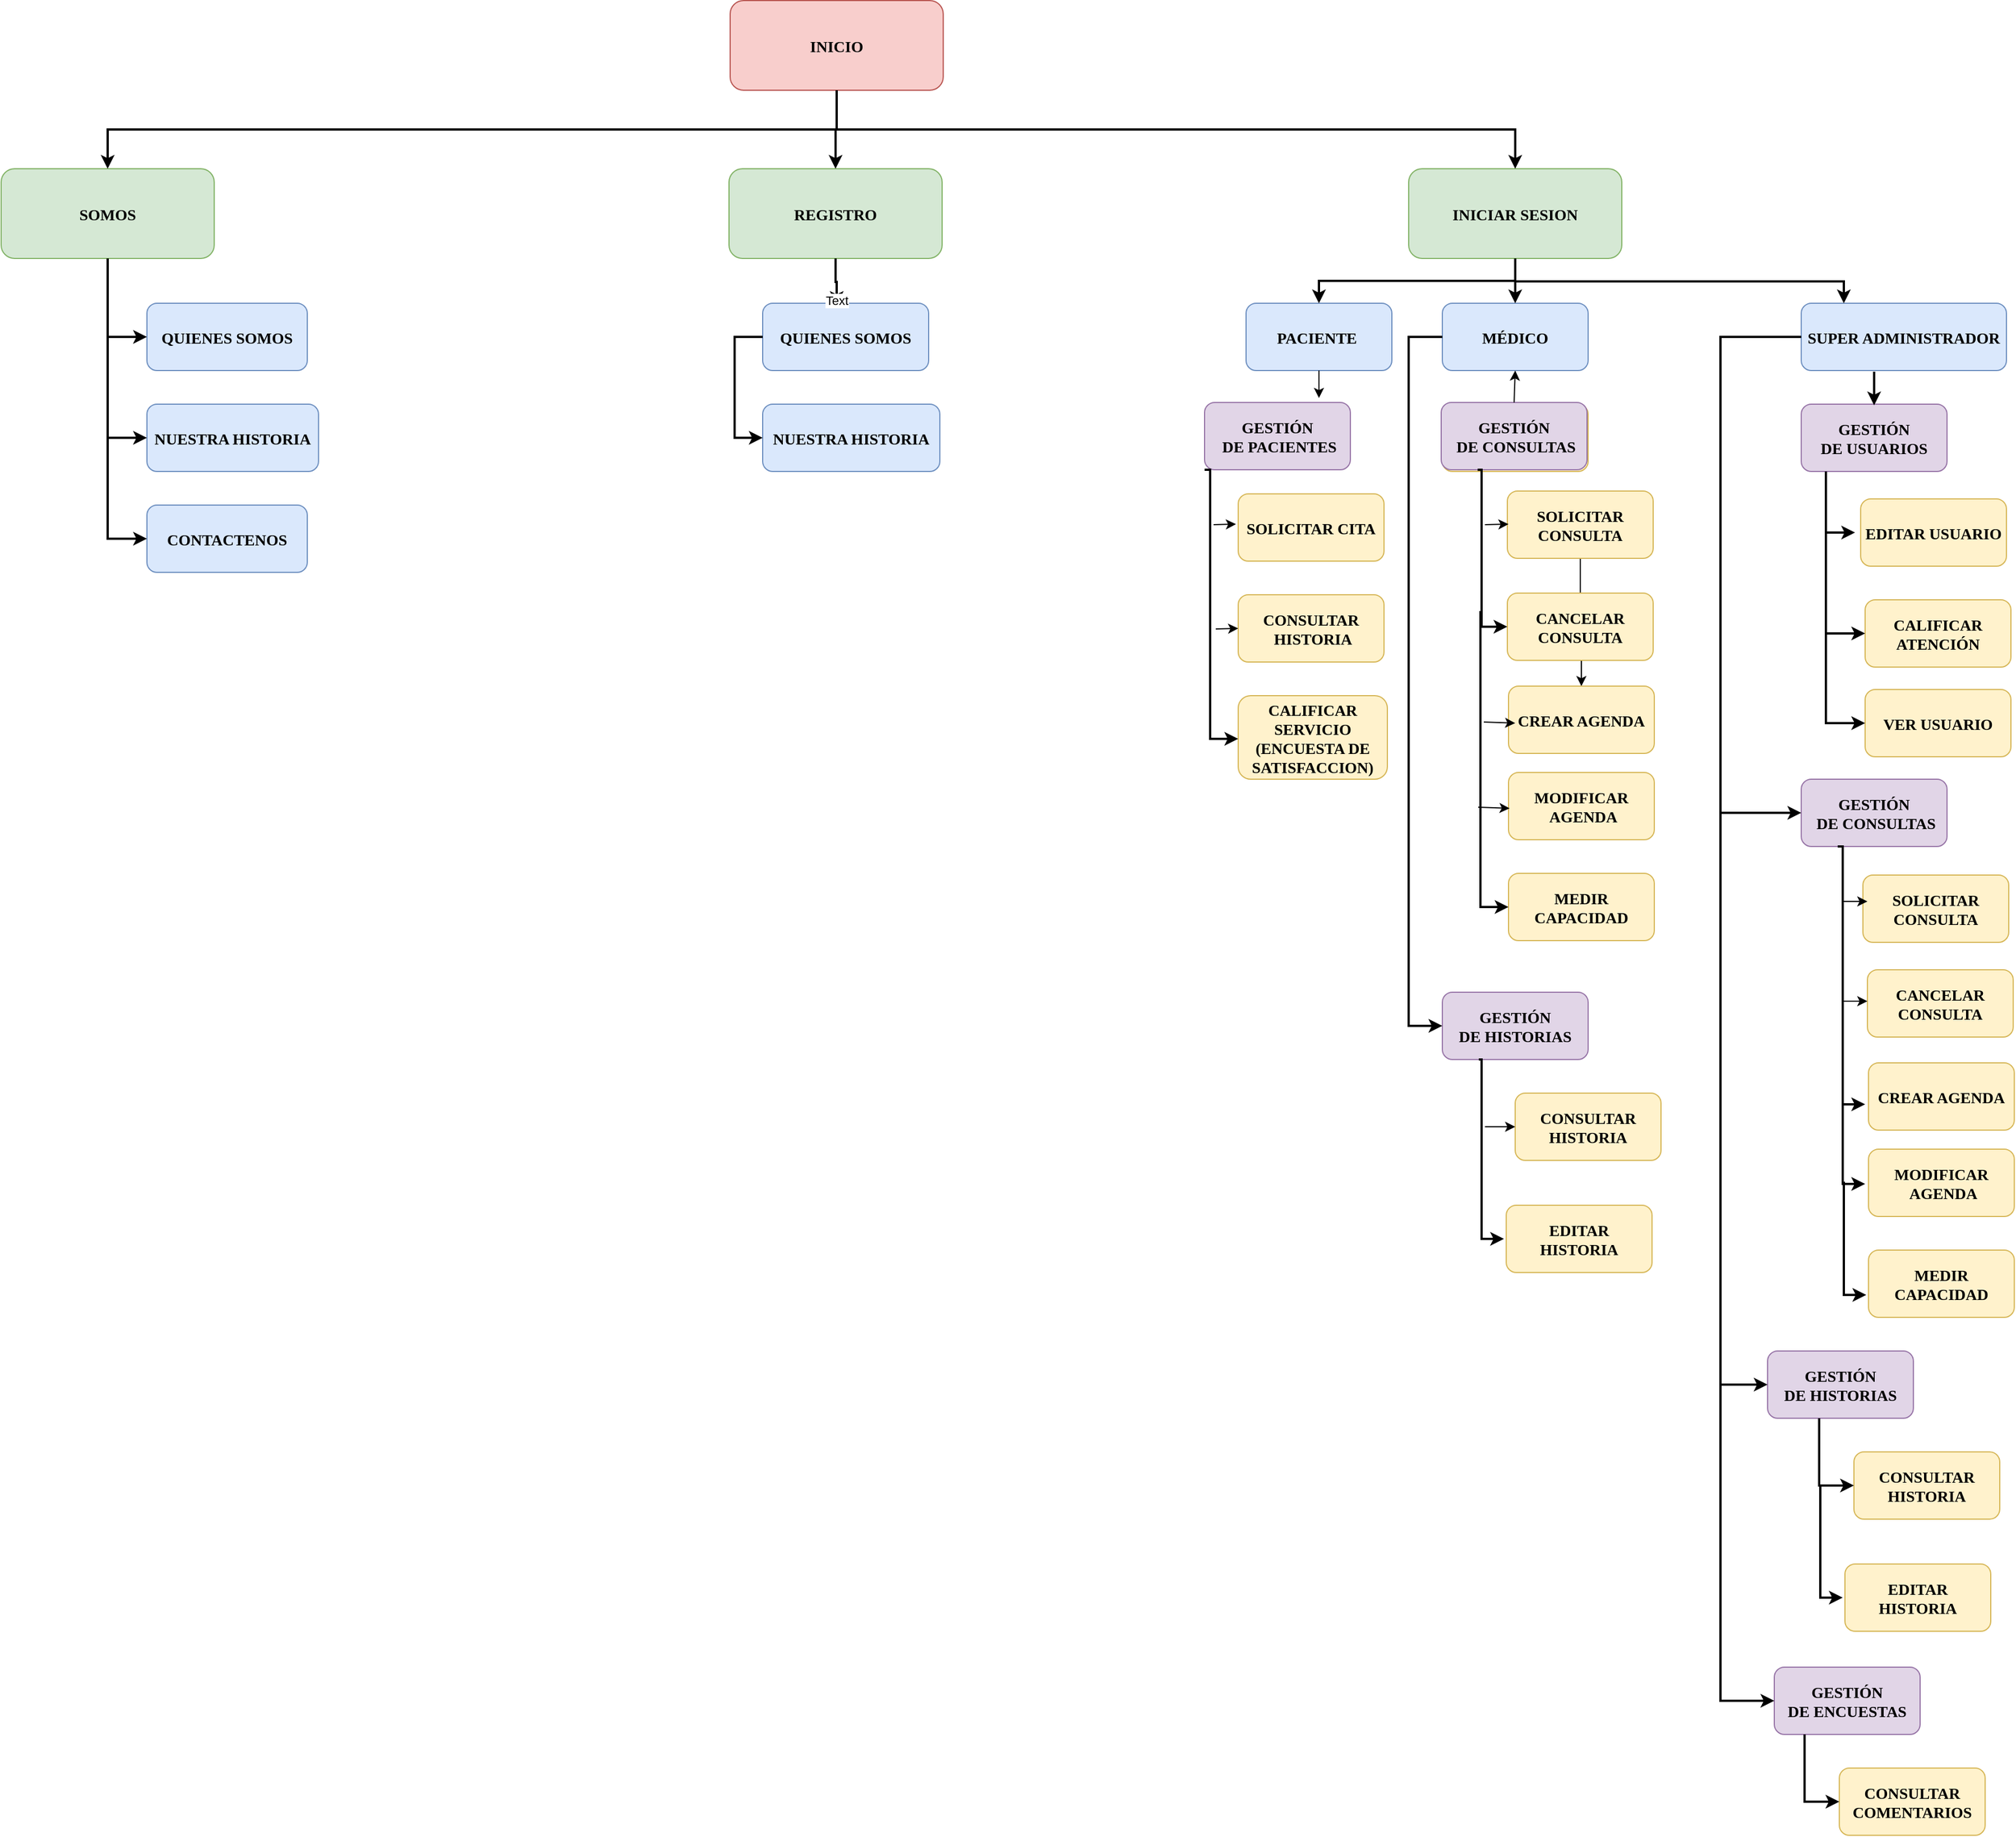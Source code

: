 <mxfile version="20.2.3" type="device"><diagram name="Page-1" id="2c0d36ab-eaac-3732-788b-9136903baeff"><mxGraphModel dx="3472" dy="2212" grid="1" gridSize="10" guides="1" tooltips="1" connect="1" arrows="1" fold="1" page="1" pageScale="1.5" pageWidth="1169" pageHeight="827" background="none" math="0" shadow="0"><root><mxCell id="0"/><mxCell id="1" parent="0"/><mxCell id="2" value="INICIO" style="rounded=1;fillColor=#f8cecc;strokeColor=#b85450;fontStyle=1;fontFamily=Tahoma;fontSize=14" parent="1" vertex="1"><mxGeometry x="757" y="185.5" width="190" height="80" as="geometry"/></mxCell><mxCell id="4" value="INICIAR SESION" style="rounded=1;fillColor=#d5e8d4;strokeColor=#82b366;fontStyle=1;fontFamily=Tahoma;fontSize=14" parent="1" vertex="1"><mxGeometry x="1362.0" y="335.5" width="190" height="80" as="geometry"/></mxCell><mxCell id="9" value="" style="edgeStyle=elbowEdgeStyle;elbow=vertical;strokeWidth=2;rounded=0" parent="1" source="2" target="4" edge="1"><mxGeometry x="337" y="215.5" width="100" height="100" as="geometry"><mxPoint x="337" y="315.5" as="sourcePoint"/><mxPoint x="437" y="215.5" as="targetPoint"/></mxGeometry></mxCell><mxCell id="12" value="REGISTRO" style="rounded=1;fillColor=#d5e8d4;strokeColor=#82b366;fontStyle=1;fontFamily=Tahoma;fontSize=14" parent="1" vertex="1"><mxGeometry x="756.0" y="335.5" width="190" height="80" as="geometry"/></mxCell><mxCell id="13" value="SOMOS" style="rounded=1;fillColor=#d5e8d4;strokeColor=#82b366;fontStyle=1;fontFamily=Tahoma;fontSize=14" parent="1" vertex="1"><mxGeometry x="107" y="335.5" width="190" height="80" as="geometry"/></mxCell><mxCell id="16" value="QUIENES SOMOS" style="rounded=1;fillColor=#dae8fc;strokeColor=#6c8ebf;fontStyle=1;fontFamily=Tahoma;fontSize=14" parent="1" vertex="1"><mxGeometry x="237" y="455.5" width="143" height="60" as="geometry"/></mxCell><mxCell id="17" value="NUESTRA HISTORIA" style="rounded=1;fillColor=#dae8fc;strokeColor=#6c8ebf;fontStyle=1;fontFamily=Tahoma;fontSize=14" parent="1" vertex="1"><mxGeometry x="237" y="545.5" width="153" height="60" as="geometry"/></mxCell><mxCell id="18" value="CONTACTENOS" style="rounded=1;fillColor=#dae8fc;strokeColor=#6c8ebf;fontStyle=1;fontFamily=Tahoma;fontSize=14" parent="1" vertex="1"><mxGeometry x="237" y="635.5" width="143" height="60" as="geometry"/></mxCell><mxCell id="29" value="QUIENES SOMOS" style="rounded=1;fillColor=#dae8fc;strokeColor=#6c8ebf;fontStyle=1;fontFamily=Tahoma;fontSize=14" parent="1" vertex="1"><mxGeometry x="786" y="455.5" width="148" height="60" as="geometry"/></mxCell><mxCell id="30" value="NUESTRA HISTORIA" style="rounded=1;fillColor=#dae8fc;strokeColor=#6c8ebf;fontStyle=1;fontFamily=Tahoma;fontSize=14" parent="1" vertex="1"><mxGeometry x="786" y="545.5" width="158" height="60" as="geometry"/></mxCell><mxCell id="44" value="PACIENTE " style="rounded=1;fillColor=#dae8fc;strokeColor=#6c8ebf;fontStyle=1;fontFamily=Tahoma;fontSize=14" parent="1" vertex="1"><mxGeometry x="1217" y="455.5" width="130" height="60" as="geometry"/></mxCell><mxCell id="45" value="SOLICITAR CITA" style="rounded=1;fillColor=#fff2cc;strokeColor=#d6b656;fontStyle=1;fontFamily=Tahoma;fontSize=14" parent="1" vertex="1"><mxGeometry x="1210" y="625.5" width="130" height="60" as="geometry"/></mxCell><mxCell id="46" value="CONSULTAR&#10; HISTORIA" style="rounded=1;fillColor=#fff2cc;strokeColor=#d6b656;fontStyle=1;fontFamily=Tahoma;fontSize=14" parent="1" vertex="1"><mxGeometry x="1210" y="715.5" width="130" height="60" as="geometry"/></mxCell><mxCell id="47" value="CALIFICAR&#10;SERVICIO&#10;(ENCUESTA DE &#10;SATISFACCION)" style="rounded=1;fillColor=#fff2cc;strokeColor=#d6b656;fontStyle=1;fontFamily=Tahoma;fontSize=14" parent="1" vertex="1"><mxGeometry x="1210" y="805.5" width="133" height="74.5" as="geometry"/></mxCell><mxCell id="48" value="MÉDICO" style="rounded=1;fillColor=#dae8fc;strokeColor=#6c8ebf;fontStyle=1;fontFamily=Tahoma;fontSize=14" parent="1" vertex="1"><mxGeometry x="1392" y="455.5" width="130" height="60" as="geometry"/></mxCell><mxCell id="49" value="GESTIÓN &#10;DE CONSULTAS" style="rounded=1;fillColor=#fff2cc;strokeColor=#d6b656;fontStyle=1;fontFamily=Tahoma;fontSize=14" parent="1" vertex="1"><mxGeometry x="1392" y="545.5" width="130" height="60" as="geometry"/></mxCell><mxCell id="52" value="SUPER ADMINISTRADOR" style="rounded=1;fillColor=#dae8fc;strokeColor=#6c8ebf;fontStyle=1;fontFamily=Tahoma;fontSize=14" parent="1" vertex="1"><mxGeometry x="1712" y="455.5" width="183" height="60" as="geometry"/></mxCell><mxCell id="53" value="GESTIÓN &#10;DE USUARIOS" style="rounded=1;fillColor=#e1d5e7;strokeColor=#9673a6;fontStyle=1;fontFamily=Tahoma;fontSize=14" parent="1" vertex="1"><mxGeometry x="1712" y="545.5" width="130" height="60" as="geometry"/></mxCell><mxCell id="57" value="GESTIÓN&#10; DE CONSULTAS" style="rounded=1;fillColor=#e1d5e7;strokeColor=#9673a6;fontStyle=1;fontFamily=Tahoma;fontSize=14" parent="1" vertex="1"><mxGeometry x="1712" y="880.0" width="130" height="60" as="geometry"/></mxCell><mxCell id="58" value="GESTIÓN &#10;DE HISTORIAS" style="rounded=1;fillColor=#e1d5e7;strokeColor=#9673a6;fontStyle=1;fontFamily=Tahoma;fontSize=14" parent="1" vertex="1"><mxGeometry x="1682" y="1390" width="130" height="60" as="geometry"/></mxCell><mxCell id="59" value="" style="edgeStyle=elbowEdgeStyle;elbow=vertical;strokeWidth=2;rounded=0" parent="1" source="2" target="12" edge="1"><mxGeometry x="347" y="225.5" width="100" height="100" as="geometry"><mxPoint x="862.0" y="275.5" as="sourcePoint"/><mxPoint x="1467.0" y="345.5" as="targetPoint"/></mxGeometry></mxCell><mxCell id="61" value="" style="edgeStyle=elbowEdgeStyle;elbow=vertical;strokeWidth=2;rounded=0" parent="1" source="2" target="13" edge="1"><mxGeometry x="-23" y="135.5" width="100" height="100" as="geometry"><mxPoint x="-23" y="235.5" as="sourcePoint"/><mxPoint x="77" y="135.5" as="targetPoint"/></mxGeometry></mxCell><mxCell id="64" value="" style="edgeStyle=elbowEdgeStyle;elbow=horizontal;strokeWidth=2;rounded=0" parent="1" source="13" target="16" edge="1"><mxGeometry x="-23" y="135.5" width="100" height="100" as="geometry"><mxPoint x="-23" y="235.5" as="sourcePoint"/><mxPoint x="77" y="135.5" as="targetPoint"/><Array as="points"><mxPoint x="202" y="435.5"/></Array></mxGeometry></mxCell><mxCell id="65" value="" style="edgeStyle=elbowEdgeStyle;elbow=horizontal;strokeWidth=2;rounded=0" parent="1" source="13" target="17" edge="1"><mxGeometry x="-23" y="135.5" width="100" height="100" as="geometry"><mxPoint x="-23" y="235.5" as="sourcePoint"/><mxPoint x="77" y="135.5" as="targetPoint"/><Array as="points"><mxPoint x="202" y="475.5"/></Array></mxGeometry></mxCell><mxCell id="66" value="" style="edgeStyle=elbowEdgeStyle;elbow=horizontal;strokeWidth=2;rounded=0" parent="1" source="13" target="18" edge="1"><mxGeometry x="-23" y="135.5" width="100" height="100" as="geometry"><mxPoint x="-23" y="235.5" as="sourcePoint"/><mxPoint x="77" y="135.5" as="targetPoint"/><Array as="points"><mxPoint x="202" y="525.5"/></Array></mxGeometry></mxCell><mxCell id="73" value="" style="edgeStyle=elbowEdgeStyle;elbow=horizontal;strokeWidth=2;rounded=0" parent="1" source="29" target="30" edge="1"><mxGeometry x="171" y="135.5" width="100" height="100" as="geometry"><mxPoint x="171" y="235.5" as="sourcePoint"/><mxPoint x="271" y="135.5" as="targetPoint"/><Array as="points"><mxPoint x="761" y="535.5"/></Array></mxGeometry></mxCell><mxCell id="90" value="" style="edgeStyle=elbowEdgeStyle;elbow=horizontal;strokeWidth=2;rounded=0" parent="1" edge="1"><mxGeometry x="-23" y="136.5" width="100" height="100" as="geometry"><mxPoint x="1777" y="516.5" as="sourcePoint"/><mxPoint x="1777" y="546.5" as="targetPoint"/><Array as="points"/></mxGeometry></mxCell><mxCell id="94" value="" style="edgeStyle=elbowEdgeStyle;elbow=horizontal;strokeWidth=2;rounded=0" parent="1" source="52" target="57" edge="1"><mxGeometry x="-23" y="135.5" width="100" height="100" as="geometry"><mxPoint x="-23" y="235.5" as="sourcePoint"/><mxPoint x="77" y="135.5" as="targetPoint"/><Array as="points"><mxPoint x="1640" y="700"/></Array></mxGeometry></mxCell><mxCell id="101" value="" style="edgeStyle=elbowEdgeStyle;elbow=vertical;strokeWidth=2;rounded=0;exitX=0.5;exitY=1;exitDx=0;exitDy=0;entryX=0.446;entryY=0.025;entryDx=0;entryDy=0;entryPerimeter=0;" parent="1" source="12" target="29" edge="1"><mxGeometry x="166" y="137.5" width="100" height="100" as="geometry"><mxPoint x="844" y="410" as="sourcePoint"/><mxPoint x="855" y="457.5" as="targetPoint"/></mxGeometry></mxCell><mxCell id="-_inZSgYeyS4RZhzMeR7-128" value="Text" style="edgeLabel;html=1;align=center;verticalAlign=middle;resizable=0;points=[];" vertex="1" connectable="0" parent="101"><mxGeometry relative="1" as="geometry"><mxPoint y="16" as="offset"/></mxGeometry></mxCell><mxCell id="104" value="" style="edgeStyle=elbowEdgeStyle;elbow=vertical;strokeWidth=2;rounded=0" parent="1" source="4" target="48" edge="1"><mxGeometry x="-23" y="135.5" width="100" height="100" as="geometry"><mxPoint x="-23" y="235.5" as="sourcePoint"/><mxPoint x="77" y="135.5" as="targetPoint"/></mxGeometry></mxCell><mxCell id="105" value="" style="edgeStyle=elbowEdgeStyle;elbow=vertical;strokeWidth=2;rounded=0" parent="1" source="4" target="44" edge="1"><mxGeometry x="-23" y="135.5" width="100" height="100" as="geometry"><mxPoint x="-23" y="235.5" as="sourcePoint"/><mxPoint x="77" y="135.5" as="targetPoint"/></mxGeometry></mxCell><mxCell id="106" value="" style="edgeStyle=elbowEdgeStyle;elbow=vertical;strokeWidth=2;rounded=0" parent="1" source="4" target="52" edge="1"><mxGeometry x="-23" y="135.5" width="100" height="100" as="geometry"><mxPoint x="-23" y="235.5" as="sourcePoint"/><mxPoint x="77" y="135.5" as="targetPoint"/><Array as="points"><mxPoint x="1750" y="436"/></Array></mxGeometry></mxCell><mxCell id="-_inZSgYeyS4RZhzMeR7-133" value="EDITAR USUARIO" style="rounded=1;fillColor=#fff2cc;strokeColor=#d6b656;fontStyle=1;fontFamily=Tahoma;fontSize=14" vertex="1" parent="1"><mxGeometry x="1765" y="630" width="130" height="60" as="geometry"/></mxCell><mxCell id="-_inZSgYeyS4RZhzMeR7-134" value="CALIFICAR&#10;ATENCIÓN" style="rounded=1;fillColor=#fff2cc;strokeColor=#d6b656;fontStyle=1;fontFamily=Tahoma;fontSize=14" vertex="1" parent="1"><mxGeometry x="1769" y="720" width="130" height="60" as="geometry"/></mxCell><mxCell id="-_inZSgYeyS4RZhzMeR7-135" value="VER USUARIO" style="rounded=1;fillColor=#fff2cc;strokeColor=#d6b656;fontStyle=1;fontFamily=Tahoma;fontSize=14" vertex="1" parent="1"><mxGeometry x="1769" y="800" width="130" height="60" as="geometry"/></mxCell><mxCell id="-_inZSgYeyS4RZhzMeR7-136" value="" style="edgeStyle=elbowEdgeStyle;elbow=horizontal;strokeWidth=2;rounded=0;" edge="1" parent="1"><mxGeometry x="111" y="161" width="100" height="100" as="geometry"><mxPoint x="1734" y="605.5" as="sourcePoint"/><mxPoint x="1760" y="660" as="targetPoint"/><Array as="points"><mxPoint x="1734" y="625.5"/></Array></mxGeometry></mxCell><mxCell id="-_inZSgYeyS4RZhzMeR7-140" value="" style="edgeStyle=elbowEdgeStyle;elbow=horizontal;strokeWidth=2;rounded=0;entryX=0;entryY=0.5;entryDx=0;entryDy=0;" edge="1" parent="1" target="-_inZSgYeyS4RZhzMeR7-134"><mxGeometry x="111" y="185.5" width="100" height="100" as="geometry"><mxPoint x="1734" y="660" as="sourcePoint"/><mxPoint x="1754" y="750" as="targetPoint"/><Array as="points"><mxPoint x="1734" y="650"/></Array></mxGeometry></mxCell><mxCell id="-_inZSgYeyS4RZhzMeR7-141" value="" style="edgeStyle=elbowEdgeStyle;elbow=horizontal;strokeWidth=2;rounded=0;entryX=0;entryY=0.5;entryDx=0;entryDy=0;" edge="1" parent="1" target="-_inZSgYeyS4RZhzMeR7-135"><mxGeometry x="111" y="275.5" width="100" height="100" as="geometry"><mxPoint x="1734" y="750" as="sourcePoint"/><mxPoint x="1754" y="840" as="targetPoint"/><Array as="points"><mxPoint x="1734" y="740"/></Array></mxGeometry></mxCell><mxCell id="-_inZSgYeyS4RZhzMeR7-142" value="SOLICITAR &#10;CONSULTA" style="rounded=1;fillColor=#fff2cc;strokeColor=#d6b656;fontStyle=1;fontFamily=Tahoma;fontSize=14" vertex="1" parent="1"><mxGeometry x="1767" y="965.5" width="130" height="60" as="geometry"/></mxCell><mxCell id="-_inZSgYeyS4RZhzMeR7-143" value="CANCELAR&#10;CONSULTA" style="rounded=1;fillColor=#fff2cc;strokeColor=#d6b656;fontStyle=1;fontFamily=Tahoma;fontSize=14" vertex="1" parent="1"><mxGeometry x="1771" y="1050" width="130" height="60" as="geometry"/></mxCell><mxCell id="-_inZSgYeyS4RZhzMeR7-144" value="CREAR AGENDA" style="rounded=1;fillColor=#fff2cc;strokeColor=#d6b656;fontStyle=1;fontFamily=Tahoma;fontSize=14" vertex="1" parent="1"><mxGeometry x="1772" y="1133" width="130" height="60" as="geometry"/></mxCell><mxCell id="-_inZSgYeyS4RZhzMeR7-146" value="" style="edgeStyle=elbowEdgeStyle;elbow=horizontal;strokeWidth=2;rounded=0;" edge="1" parent="1"><mxGeometry x="126" y="676.5" width="100" height="100" as="geometry"><mxPoint x="1749" y="1151" as="sourcePoint"/><mxPoint x="1769" y="1241" as="targetPoint"/><Array as="points"><mxPoint x="1749" y="1141"/></Array></mxGeometry></mxCell><mxCell id="-_inZSgYeyS4RZhzMeR7-147" value="" style="endArrow=classic;html=1;rounded=0;entryX=0;entryY=0.5;entryDx=0;entryDy=0;" edge="1" parent="1"><mxGeometry width="50" height="50" relative="1" as="geometry"><mxPoint x="1750" y="989" as="sourcePoint"/><mxPoint x="1771" y="989" as="targetPoint"/></mxGeometry></mxCell><mxCell id="-_inZSgYeyS4RZhzMeR7-149" value="" style="edgeStyle=elbowEdgeStyle;elbow=horizontal;strokeWidth=2;rounded=0;exitX=0.25;exitY=1;exitDx=0;exitDy=0;" edge="1" parent="1" source="57"><mxGeometry x="126" y="605.5" width="100" height="100" as="geometry"><mxPoint x="1749" y="1080" as="sourcePoint"/><mxPoint x="1769" y="1170" as="targetPoint"/><Array as="points"><mxPoint x="1749" y="1070"/></Array></mxGeometry></mxCell><mxCell id="-_inZSgYeyS4RZhzMeR7-152" value="" style="edgeStyle=elbowEdgeStyle;elbow=horizontal;strokeWidth=2;rounded=0;" edge="1" parent="1"><mxGeometry x="127" y="775.5" width="100" height="100" as="geometry"><mxPoint x="1749" y="1240" as="sourcePoint"/><mxPoint x="1770" y="1340" as="targetPoint"/><Array as="points"><mxPoint x="1750" y="1240"/></Array></mxGeometry></mxCell><mxCell id="-_inZSgYeyS4RZhzMeR7-157" value="MEDIR&#10;CAPACIDAD" style="rounded=1;fillColor=#fff2cc;strokeColor=#d6b656;fontStyle=1;fontFamily=Tahoma;fontSize=14" vertex="1" parent="1"><mxGeometry x="1772" y="1300" width="130" height="60" as="geometry"/></mxCell><mxCell id="-_inZSgYeyS4RZhzMeR7-158" value="MODIFICAR&#10; AGENDA" style="rounded=1;fillColor=#fff2cc;strokeColor=#d6b656;fontStyle=1;fontFamily=Tahoma;fontSize=14" vertex="1" parent="1"><mxGeometry x="1772" y="1210" width="130" height="60" as="geometry"/></mxCell><mxCell id="-_inZSgYeyS4RZhzMeR7-161" value="CONSULTAR &#10;HISTORIA" style="rounded=1;fillColor=#fff2cc;strokeColor=#d6b656;fontStyle=1;fontFamily=Tahoma;fontSize=14" vertex="1" parent="1"><mxGeometry x="1759" y="1480" width="130" height="60" as="geometry"/></mxCell><mxCell id="-_inZSgYeyS4RZhzMeR7-162" value="" style="edgeStyle=elbowEdgeStyle;elbow=horizontal;strokeWidth=2;rounded=0;entryX=0;entryY=0.5;entryDx=0;entryDy=0;" edge="1" parent="1" target="-_inZSgYeyS4RZhzMeR7-161"><mxGeometry x="105" y="975.5" width="100" height="100" as="geometry"><mxPoint x="1728" y="1450" as="sourcePoint"/><mxPoint x="1742" y="1510" as="targetPoint"/><Array as="points"><mxPoint x="1728" y="1440"/></Array></mxGeometry></mxCell><mxCell id="-_inZSgYeyS4RZhzMeR7-165" value="EDITAR &#10;HISTORIA" style="rounded=1;fillColor=#fff2cc;strokeColor=#d6b656;fontStyle=1;fontFamily=Tahoma;fontSize=14" vertex="1" parent="1"><mxGeometry x="1751" y="1580" width="130" height="60" as="geometry"/></mxCell><mxCell id="-_inZSgYeyS4RZhzMeR7-167" value="" style="edgeStyle=elbowEdgeStyle;elbow=horizontal;strokeWidth=2;rounded=0;" edge="1" parent="1"><mxGeometry x="106" y="1045.5" width="100" height="100" as="geometry"><mxPoint x="1742" y="1510" as="sourcePoint"/><mxPoint x="1749" y="1610" as="targetPoint"/><Array as="points"><mxPoint x="1729" y="1510"/></Array></mxGeometry></mxCell><mxCell id="-_inZSgYeyS4RZhzMeR7-169" value="GESTIÓN &#10;DE ENCUESTAS" style="rounded=1;fillColor=#e1d5e7;strokeColor=#9673a6;fontStyle=1;fontFamily=Tahoma;fontSize=14" vertex="1" parent="1"><mxGeometry x="1688" y="1672" width="130" height="60" as="geometry"/></mxCell><mxCell id="-_inZSgYeyS4RZhzMeR7-170" value="CONSULTAR &#10;COMENTARIOS" style="rounded=1;fillColor=#fff2cc;strokeColor=#d6b656;fontStyle=1;fontFamily=Tahoma;fontSize=14" vertex="1" parent="1"><mxGeometry x="1746" y="1762" width="130" height="60" as="geometry"/></mxCell><mxCell id="-_inZSgYeyS4RZhzMeR7-171" value="" style="edgeStyle=elbowEdgeStyle;elbow=horizontal;strokeWidth=2;rounded=0;entryX=0;entryY=0.5;entryDx=0;entryDy=0;" edge="1" parent="1" target="-_inZSgYeyS4RZhzMeR7-170"><mxGeometry x="92" y="1257.5" width="100" height="100" as="geometry"><mxPoint x="1715" y="1732" as="sourcePoint"/><mxPoint x="1729" y="1792" as="targetPoint"/><Array as="points"><mxPoint x="1715" y="1722"/></Array></mxGeometry></mxCell><mxCell id="-_inZSgYeyS4RZhzMeR7-175" value="GESTIÓN&#10; DE CONSULTAS" style="rounded=1;fillColor=#e1d5e7;strokeColor=#9673a6;fontStyle=1;fontFamily=Tahoma;fontSize=14" vertex="1" parent="1"><mxGeometry x="1391" y="544.0" width="130" height="60" as="geometry"/></mxCell><mxCell id="-_inZSgYeyS4RZhzMeR7-223" value="" style="edgeStyle=orthogonalEdgeStyle;rounded=0;orthogonalLoop=1;jettySize=auto;html=1;" edge="1" parent="1" source="-_inZSgYeyS4RZhzMeR7-176" target="-_inZSgYeyS4RZhzMeR7-178"><mxGeometry relative="1" as="geometry"/></mxCell><mxCell id="-_inZSgYeyS4RZhzMeR7-176" value="SOLICITAR &#10;CONSULTA" style="rounded=1;fillColor=#fff2cc;strokeColor=#d6b656;fontStyle=1;fontFamily=Tahoma;fontSize=14" vertex="1" parent="1"><mxGeometry x="1450" y="623" width="130" height="60" as="geometry"/></mxCell><mxCell id="-_inZSgYeyS4RZhzMeR7-177" value="CANCELAR&#10;CONSULTA" style="rounded=1;fillColor=#fff2cc;strokeColor=#d6b656;fontStyle=1;fontFamily=Tahoma;fontSize=14" vertex="1" parent="1"><mxGeometry x="1450" y="714" width="130" height="60" as="geometry"/></mxCell><mxCell id="-_inZSgYeyS4RZhzMeR7-178" value="CREAR AGENDA" style="rounded=1;fillColor=#fff2cc;strokeColor=#d6b656;fontStyle=1;fontFamily=Tahoma;fontSize=14" vertex="1" parent="1"><mxGeometry x="1451" y="797" width="130" height="60" as="geometry"/></mxCell><mxCell id="-_inZSgYeyS4RZhzMeR7-179" value="" style="edgeStyle=elbowEdgeStyle;elbow=horizontal;strokeWidth=2;rounded=0;exitX=0.25;exitY=1;exitDx=0;exitDy=0;entryX=0;entryY=0.5;entryDx=0;entryDy=0;" edge="1" parent="1" source="-_inZSgYeyS4RZhzMeR7-175" target="-_inZSgYeyS4RZhzMeR7-177"><mxGeometry x="-196" y="182.5" width="100" height="100" as="geometry"><mxPoint x="1427" y="657" as="sourcePoint"/><mxPoint x="1460" y="740" as="targetPoint"/><Array as="points"><mxPoint x="1427" y="647"/></Array></mxGeometry></mxCell><mxCell id="-_inZSgYeyS4RZhzMeR7-181" value="MEDIR&#10;CAPACIDAD" style="rounded=1;fillColor=#fff2cc;strokeColor=#d6b656;fontStyle=1;fontFamily=Tahoma;fontSize=14" vertex="1" parent="1"><mxGeometry x="1451" y="964" width="130" height="60" as="geometry"/></mxCell><mxCell id="-_inZSgYeyS4RZhzMeR7-182" value="MODIFICAR&#10; AGENDA" style="rounded=1;fillColor=#fff2cc;strokeColor=#d6b656;fontStyle=1;fontFamily=Tahoma;fontSize=14" vertex="1" parent="1"><mxGeometry x="1451" y="874" width="130" height="60" as="geometry"/></mxCell><mxCell id="-_inZSgYeyS4RZhzMeR7-186" value="" style="endArrow=classic;html=1;rounded=0;" edge="1" parent="1"><mxGeometry width="50" height="50" relative="1" as="geometry"><mxPoint x="1430" y="653" as="sourcePoint"/><mxPoint x="1451" y="652.5" as="targetPoint"/></mxGeometry></mxCell><mxCell id="-_inZSgYeyS4RZhzMeR7-187" value="" style="edgeStyle=elbowEdgeStyle;elbow=horizontal;strokeWidth=2;rounded=0;entryX=0;entryY=0.5;entryDx=0;entryDy=0;" edge="1" parent="1" target="-_inZSgYeyS4RZhzMeR7-181"><mxGeometry x="-192" y="261.5" width="100" height="100" as="geometry"><mxPoint x="1426" y="730" as="sourcePoint"/><mxPoint x="1451" y="826" as="targetPoint"/><Array as="points"><mxPoint x="1426" y="800"/></Array></mxGeometry></mxCell><mxCell id="-_inZSgYeyS4RZhzMeR7-188" value="" style="endArrow=classic;html=1;rounded=0;entryX=-0.023;entryY=0.617;entryDx=0;entryDy=0;entryPerimeter=0;" edge="1" parent="1"><mxGeometry width="50" height="50" relative="1" as="geometry"><mxPoint x="1424" y="905" as="sourcePoint"/><mxPoint x="1452.01" y="906.02" as="targetPoint"/></mxGeometry></mxCell><mxCell id="-_inZSgYeyS4RZhzMeR7-193" value="" style="endArrow=classic;html=1;rounded=0;entryX=0;entryY=0.5;entryDx=0;entryDy=0;" edge="1" parent="1"><mxGeometry width="50" height="50" relative="1" as="geometry"><mxPoint x="1750" y="1078" as="sourcePoint"/><mxPoint x="1771" y="1078" as="targetPoint"/></mxGeometry></mxCell><mxCell id="-_inZSgYeyS4RZhzMeR7-195" value="" style="edgeStyle=elbowEdgeStyle;elbow=horizontal;strokeWidth=2;rounded=0;entryX=0;entryY=0.5;entryDx=0;entryDy=0;" edge="1" parent="1" target="58"><mxGeometry x="-23" y="141" width="100" height="100" as="geometry"><mxPoint x="1640" y="900" as="sourcePoint"/><mxPoint x="1670" y="1422.5" as="targetPoint"/><Array as="points"><mxPoint x="1640" y="705.5"/></Array></mxGeometry></mxCell><mxCell id="-_inZSgYeyS4RZhzMeR7-196" value="" style="edgeStyle=elbowEdgeStyle;elbow=horizontal;strokeWidth=2;rounded=0;entryX=0;entryY=0.5;entryDx=0;entryDy=0;" edge="1" parent="1" target="-_inZSgYeyS4RZhzMeR7-169"><mxGeometry x="-113" y="705.5" width="100" height="100" as="geometry"><mxPoint x="1640" y="1420" as="sourcePoint"/><mxPoint x="1592" y="1984.5" as="targetPoint"/><Array as="points"><mxPoint x="1640" y="1560"/></Array></mxGeometry></mxCell><mxCell id="-_inZSgYeyS4RZhzMeR7-197" value="GESTIÓN &#10;DE HISTORIAS" style="rounded=1;fillColor=#e1d5e7;strokeColor=#9673a6;fontStyle=1;fontFamily=Tahoma;fontSize=14" vertex="1" parent="1"><mxGeometry x="1392" y="1070" width="130" height="60" as="geometry"/></mxCell><mxCell id="-_inZSgYeyS4RZhzMeR7-198" value="CONSULTAR &#10;HISTORIA" style="rounded=1;fillColor=#fff2cc;strokeColor=#d6b656;fontStyle=1;fontFamily=Tahoma;fontSize=14" vertex="1" parent="1"><mxGeometry x="1457" y="1160" width="130" height="60" as="geometry"/></mxCell><mxCell id="-_inZSgYeyS4RZhzMeR7-199" value="EDITAR &#10;HISTORIA" style="rounded=1;fillColor=#fff2cc;strokeColor=#d6b656;fontStyle=1;fontFamily=Tahoma;fontSize=14" vertex="1" parent="1"><mxGeometry x="1449" y="1260" width="130" height="60" as="geometry"/></mxCell><mxCell id="-_inZSgYeyS4RZhzMeR7-200" value="" style="edgeStyle=elbowEdgeStyle;elbow=horizontal;strokeWidth=2;rounded=0;exitX=0.25;exitY=1;exitDx=0;exitDy=0;" edge="1" parent="1" source="-_inZSgYeyS4RZhzMeR7-197"><mxGeometry x="-196" y="725.5" width="100" height="100" as="geometry"><mxPoint x="1440" y="1190" as="sourcePoint"/><mxPoint x="1447" y="1290" as="targetPoint"/><Array as="points"><mxPoint x="1427" y="1190"/></Array></mxGeometry></mxCell><mxCell id="-_inZSgYeyS4RZhzMeR7-201" value="" style="edgeStyle=elbowEdgeStyle;elbow=horizontal;strokeWidth=2;rounded=0;entryX=0;entryY=0.5;entryDx=0;entryDy=0;exitX=0;exitY=0.5;exitDx=0;exitDy=0;" edge="1" parent="1" source="48" target="-_inZSgYeyS4RZhzMeR7-197"><mxGeometry x="-28" y="140" width="100" height="100" as="geometry"><mxPoint x="1387" y="490" as="sourcePoint"/><mxPoint x="1362" y="1094.5" as="targetPoint"/><Array as="points"><mxPoint x="1362" y="540"/></Array></mxGeometry></mxCell><mxCell id="-_inZSgYeyS4RZhzMeR7-204" value="" style="endArrow=classic;html=1;rounded=0;entryX=0;entryY=0.5;entryDx=0;entryDy=0;" edge="1" parent="1" target="-_inZSgYeyS4RZhzMeR7-198"><mxGeometry width="50" height="50" relative="1" as="geometry"><mxPoint x="1430" y="1190" as="sourcePoint"/><mxPoint x="1310" y="1170" as="targetPoint"/></mxGeometry></mxCell><mxCell id="-_inZSgYeyS4RZhzMeR7-205" value="" style="endArrow=classic;html=1;rounded=0;entryX=0.5;entryY=1;entryDx=0;entryDy=0;exitX=0.5;exitY=0;exitDx=0;exitDy=0;" edge="1" parent="1" source="-_inZSgYeyS4RZhzMeR7-175" target="48"><mxGeometry width="50" height="50" relative="1" as="geometry"><mxPoint x="1470" y="970" as="sourcePoint"/><mxPoint x="1520" y="920" as="targetPoint"/></mxGeometry></mxCell><mxCell id="-_inZSgYeyS4RZhzMeR7-206" value="" style="endArrow=classic;html=1;rounded=0;entryX=-0.023;entryY=0.617;entryDx=0;entryDy=0;entryPerimeter=0;" edge="1" parent="1"><mxGeometry width="50" height="50" relative="1" as="geometry"><mxPoint x="1428.99" y="829" as="sourcePoint"/><mxPoint x="1457.0" y="830.02" as="targetPoint"/></mxGeometry></mxCell><mxCell id="-_inZSgYeyS4RZhzMeR7-207" value="GESTIÓN&#10; DE PACIENTES" style="rounded=1;fillColor=#e1d5e7;strokeColor=#9673a6;fontStyle=1;fontFamily=Tahoma;fontSize=14" vertex="1" parent="1"><mxGeometry x="1180" y="544.0" width="130" height="60" as="geometry"/></mxCell><mxCell id="-_inZSgYeyS4RZhzMeR7-208" value="" style="edgeStyle=elbowEdgeStyle;elbow=horizontal;strokeWidth=2;rounded=0;entryX=0;entryY=0.5;entryDx=0;entryDy=0;exitX=0;exitY=1;exitDx=0;exitDy=0;" edge="1" parent="1" source="-_inZSgYeyS4RZhzMeR7-207"><mxGeometry x="-433" y="111.5" width="100" height="100" as="geometry"><mxPoint x="1185" y="620" as="sourcePoint"/><mxPoint x="1210" y="844" as="targetPoint"/><Array as="points"><mxPoint x="1185" y="650"/></Array></mxGeometry></mxCell><mxCell id="-_inZSgYeyS4RZhzMeR7-209" value="" style="endArrow=classic;html=1;rounded=0;entryX=0;entryY=0.5;entryDx=0;entryDy=0;" edge="1" parent="1" target="46"><mxGeometry width="50" height="50" relative="1" as="geometry"><mxPoint x="1190" y="746" as="sourcePoint"/><mxPoint x="1510" y="750" as="targetPoint"/></mxGeometry></mxCell><mxCell id="-_inZSgYeyS4RZhzMeR7-210" value="" style="endArrow=classic;html=1;rounded=0;entryX=0;entryY=0.5;entryDx=0;entryDy=0;" edge="1" parent="1"><mxGeometry width="50" height="50" relative="1" as="geometry"><mxPoint x="1188" y="653" as="sourcePoint"/><mxPoint x="1208" y="652.5" as="targetPoint"/></mxGeometry></mxCell><mxCell id="-_inZSgYeyS4RZhzMeR7-222" value="" style="endArrow=classic;html=1;rounded=0;exitX=0.5;exitY=1;exitDx=0;exitDy=0;" edge="1" parent="1" source="44"><mxGeometry width="50" height="50" relative="1" as="geometry"><mxPoint x="1150" y="530" as="sourcePoint"/><mxPoint x="1282" y="540" as="targetPoint"/></mxGeometry></mxCell></root></mxGraphModel></diagram></mxfile>